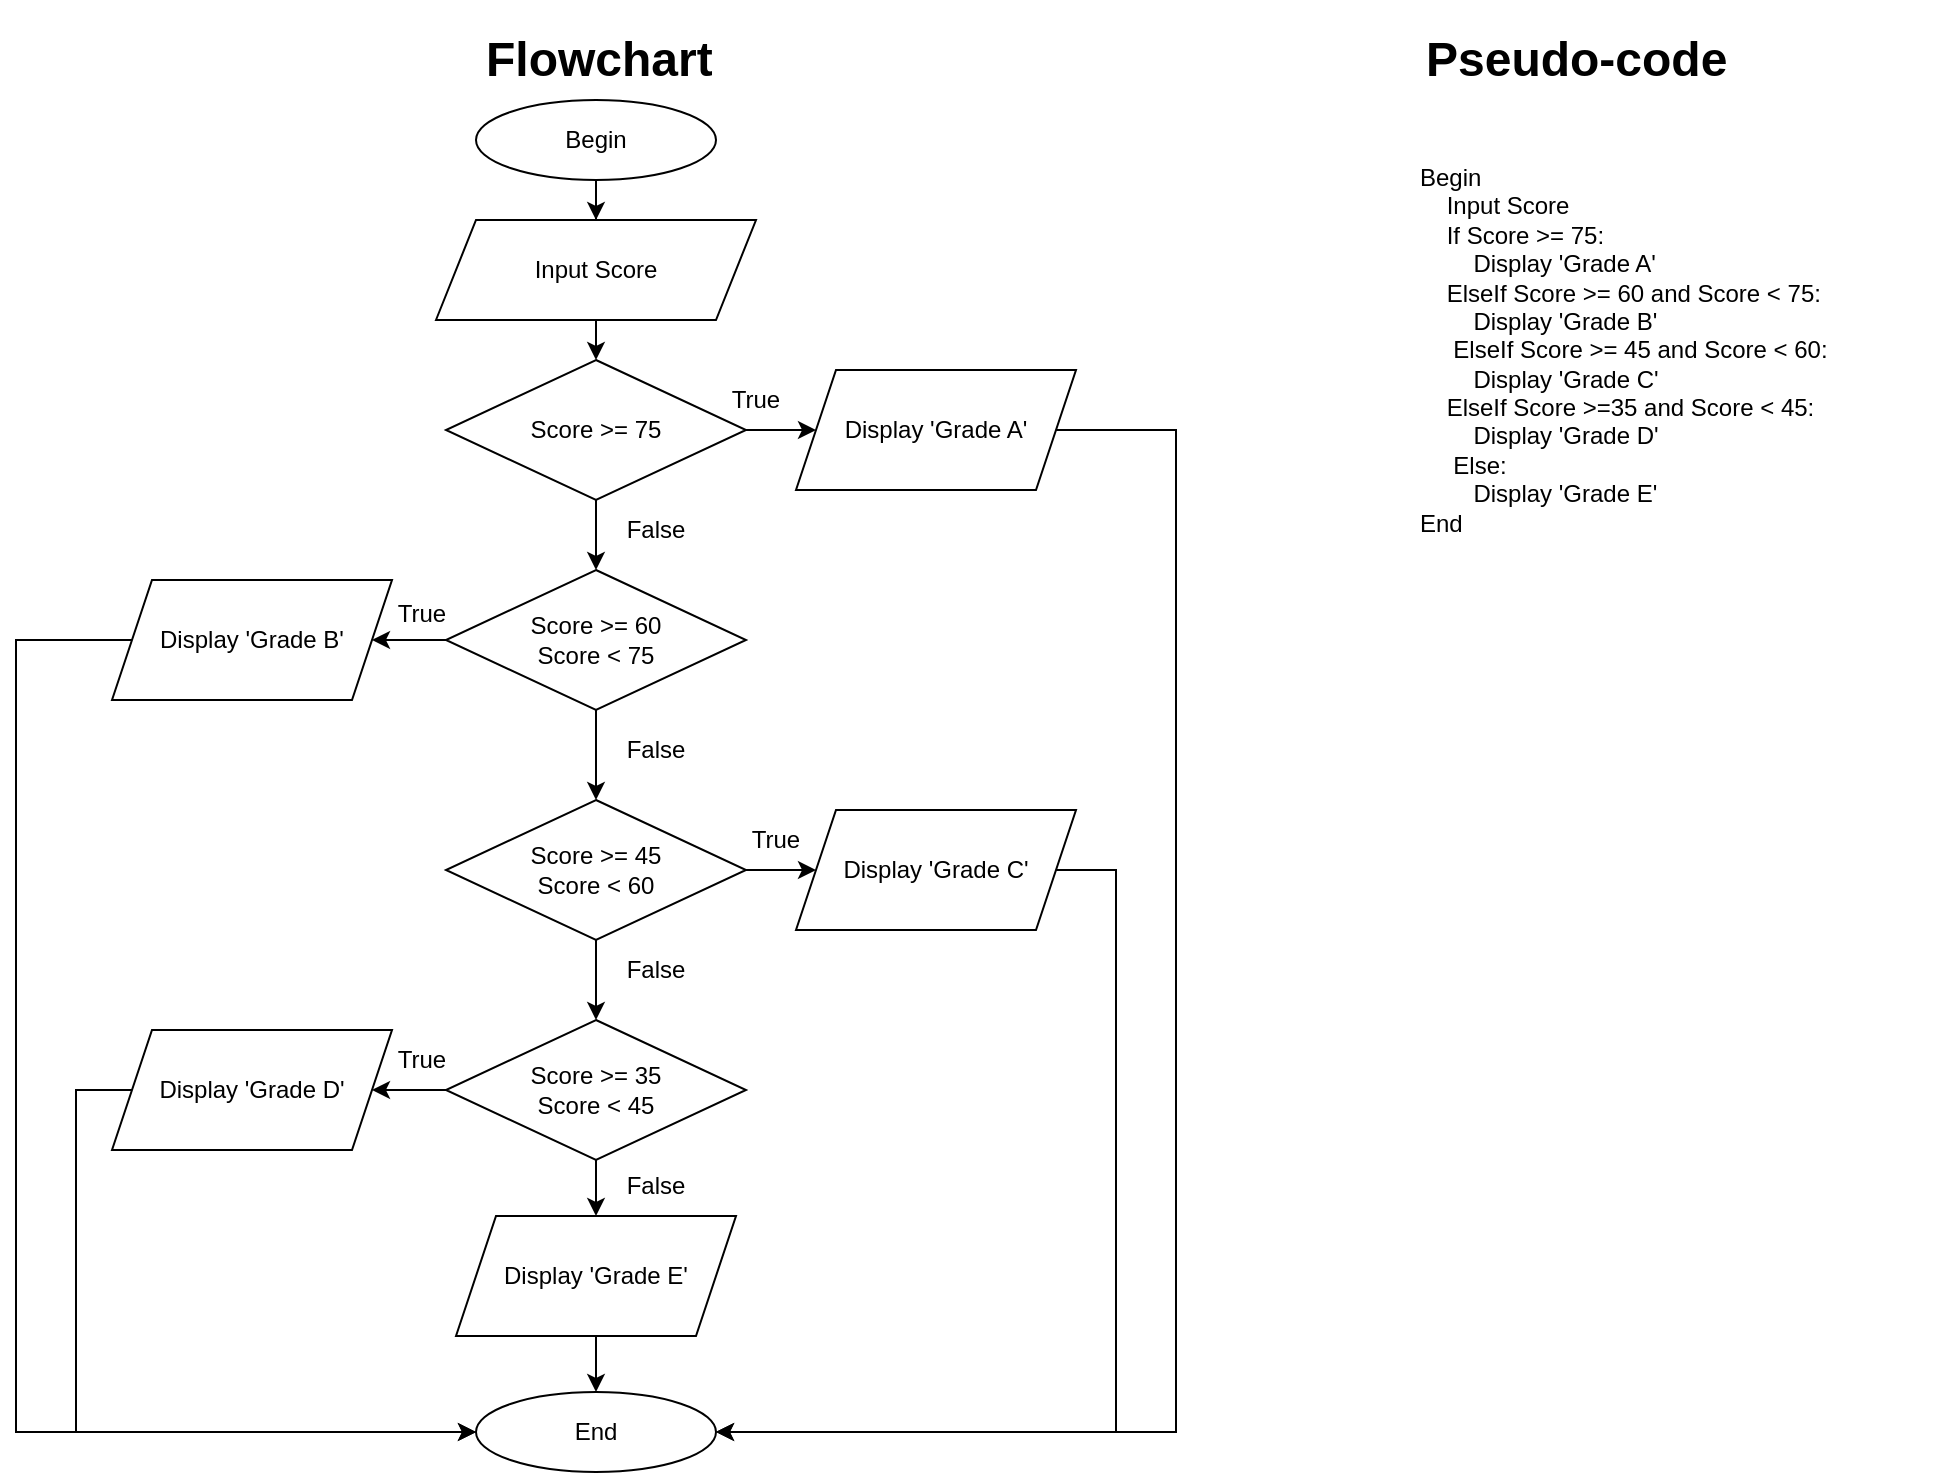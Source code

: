 <mxfile version="21.3.7" type="device">
  <diagram name="Page-1" id="edf60f1a-56cd-e834-aa8a-f176f3a09ee4">
    <mxGraphModel dx="2490" dy="727" grid="1" gridSize="10" guides="1" tooltips="1" connect="1" arrows="1" fold="1" page="1" pageScale="1" pageWidth="1100" pageHeight="850" background="#FFFFFF" math="0" shadow="0">
      <root>
        <mxCell id="0" />
        <mxCell id="1" parent="0" />
        <mxCell id="73vk_XXv5r2aGFsTNIzU-1" value="&lt;h1&gt;Flowchart&lt;/h1&gt;" style="text;html=1;strokeColor=none;fillColor=none;spacing=5;spacingTop=-20;whiteSpace=wrap;overflow=hidden;rounded=0;" vertex="1" parent="1">
          <mxGeometry x="210" y="80" width="190" height="40" as="geometry" />
        </mxCell>
        <mxCell id="73vk_XXv5r2aGFsTNIzU-2" value="&lt;h1&gt;Pseudo-code&lt;/h1&gt;" style="text;html=1;strokeColor=none;fillColor=none;spacing=5;spacingTop=-20;whiteSpace=wrap;overflow=hidden;rounded=0;" vertex="1" parent="1">
          <mxGeometry x="680" y="80" width="190" height="40" as="geometry" />
        </mxCell>
        <mxCell id="73vk_XXv5r2aGFsTNIzU-3" value="Begin&lt;br&gt;&lt;span style=&quot;&quot;&gt;&lt;span style=&quot;&quot;&gt;&amp;nbsp;&amp;nbsp;&amp;nbsp;&amp;nbsp;&lt;/span&gt;&lt;/span&gt;Input Score&lt;br&gt;&lt;span style=&quot;&quot;&gt;&lt;span style=&quot;&quot;&gt;&amp;nbsp;&amp;nbsp;&amp;nbsp;&amp;nbsp;&lt;/span&gt;&lt;/span&gt;If Score &amp;gt;= 75:&lt;br&gt;&lt;span style=&quot;&quot;&gt;&lt;span style=&quot;&quot;&gt;&amp;nbsp;&amp;nbsp;&amp;nbsp;&amp;nbsp;&lt;/span&gt;&lt;/span&gt;&lt;span style=&quot;&quot;&gt;&lt;span style=&quot;&quot;&gt;&amp;nbsp;&amp;nbsp;&amp;nbsp;&amp;nbsp;&lt;/span&gt;&lt;/span&gt;Display &#39;Grade A&#39;&lt;br&gt;&amp;nbsp; &amp;nbsp; ElseIf Score &amp;gt;= 60 and Score &amp;lt; 75:&lt;br style=&quot;border-color: var(--border-color);&quot;&gt;&lt;span style=&quot;border-color: var(--border-color);&quot;&gt;&lt;span style=&quot;&quot;&gt;&amp;nbsp;&amp;nbsp;&amp;nbsp;&amp;nbsp;&lt;/span&gt;&lt;/span&gt;&lt;span style=&quot;border-color: var(--border-color);&quot;&gt;&lt;span style=&quot;&quot;&gt;&amp;nbsp;&amp;nbsp;&amp;nbsp;&amp;nbsp;&lt;/span&gt;&lt;/span&gt;Display &#39;Grade B&#39;&lt;br&gt;&amp;nbsp; &amp;nbsp; &amp;nbsp;ElseIf Score &amp;gt;= 45 and Score &amp;lt; 60:&lt;br style=&quot;border-color: var(--border-color);&quot;&gt;&lt;span style=&quot;border-color: var(--border-color);&quot;&gt;&lt;span style=&quot;&quot;&gt;&amp;nbsp;&amp;nbsp;&amp;nbsp;&amp;nbsp;&lt;/span&gt;&lt;/span&gt;&lt;span style=&quot;border-color: var(--border-color);&quot;&gt;&lt;span style=&quot;&quot;&gt;&amp;nbsp;&amp;nbsp;&amp;nbsp;&amp;nbsp;&lt;/span&gt;&lt;/span&gt;Display &#39;Grade C&#39;&lt;br&gt;&amp;nbsp; &amp;nbsp; ElseIf Score &amp;gt;=35 and Score &amp;lt; 45:&lt;br style=&quot;border-color: var(--border-color);&quot;&gt;&lt;span style=&quot;border-color: var(--border-color);&quot;&gt;&lt;span style=&quot;&quot;&gt;&amp;nbsp;&amp;nbsp;&amp;nbsp;&amp;nbsp;&lt;/span&gt;&lt;/span&gt;&lt;span style=&quot;border-color: var(--border-color);&quot;&gt;&lt;span style=&quot;&quot;&gt;&amp;nbsp;&amp;nbsp;&amp;nbsp;&amp;nbsp;&lt;/span&gt;&lt;/span&gt;Display &#39;Grade D&#39;&lt;br&gt;&amp;nbsp; &amp;nbsp; &amp;nbsp;Else:&lt;br style=&quot;border-color: var(--border-color);&quot;&gt;&lt;span style=&quot;border-color: var(--border-color);&quot;&gt;&lt;span style=&quot;&quot;&gt;&amp;nbsp;&amp;nbsp;&amp;nbsp;&amp;nbsp;&lt;/span&gt;&lt;/span&gt;&lt;span style=&quot;border-color: var(--border-color);&quot;&gt;&lt;span style=&quot;&quot;&gt;&amp;nbsp;&amp;nbsp;&amp;nbsp;&amp;nbsp;&lt;/span&gt;&lt;/span&gt;Display &#39;Grade E&#39;&lt;br&gt;End" style="text;html=1;strokeColor=none;fillColor=none;align=left;verticalAlign=middle;whiteSpace=wrap;rounded=0;" vertex="1" parent="1">
          <mxGeometry x="680" y="150" width="270" height="190" as="geometry" />
        </mxCell>
        <mxCell id="73vk_XXv5r2aGFsTNIzU-6" value="" style="edgeStyle=orthogonalEdgeStyle;rounded=0;orthogonalLoop=1;jettySize=auto;html=1;" edge="1" parent="1" source="73vk_XXv5r2aGFsTNIzU-4" target="73vk_XXv5r2aGFsTNIzU-5">
          <mxGeometry relative="1" as="geometry" />
        </mxCell>
        <mxCell id="73vk_XXv5r2aGFsTNIzU-4" value="Begin" style="ellipse;whiteSpace=wrap;html=1;" vertex="1" parent="1">
          <mxGeometry x="210" y="120" width="120" height="40" as="geometry" />
        </mxCell>
        <mxCell id="73vk_XXv5r2aGFsTNIzU-8" style="edgeStyle=orthogonalEdgeStyle;rounded=0;orthogonalLoop=1;jettySize=auto;html=1;exitX=0.5;exitY=1;exitDx=0;exitDy=0;entryX=0.5;entryY=0;entryDx=0;entryDy=0;" edge="1" parent="1" source="73vk_XXv5r2aGFsTNIzU-5" target="73vk_XXv5r2aGFsTNIzU-7">
          <mxGeometry relative="1" as="geometry" />
        </mxCell>
        <mxCell id="73vk_XXv5r2aGFsTNIzU-5" value="Input Score" style="shape=parallelogram;perimeter=parallelogramPerimeter;whiteSpace=wrap;html=1;fixedSize=1;" vertex="1" parent="1">
          <mxGeometry x="190" y="180" width="160" height="50" as="geometry" />
        </mxCell>
        <mxCell id="73vk_XXv5r2aGFsTNIzU-21" value="" style="edgeStyle=orthogonalEdgeStyle;rounded=0;orthogonalLoop=1;jettySize=auto;html=1;" edge="1" parent="1" source="73vk_XXv5r2aGFsTNIzU-7" target="73vk_XXv5r2aGFsTNIzU-10">
          <mxGeometry relative="1" as="geometry" />
        </mxCell>
        <mxCell id="73vk_XXv5r2aGFsTNIzU-23" value="" style="edgeStyle=orthogonalEdgeStyle;rounded=0;orthogonalLoop=1;jettySize=auto;html=1;" edge="1" parent="1" source="73vk_XXv5r2aGFsTNIzU-7" target="73vk_XXv5r2aGFsTNIzU-22">
          <mxGeometry relative="1" as="geometry" />
        </mxCell>
        <mxCell id="73vk_XXv5r2aGFsTNIzU-7" value="Score &amp;gt;= 75" style="rhombus;whiteSpace=wrap;html=1;" vertex="1" parent="1">
          <mxGeometry x="195" y="250" width="150" height="70" as="geometry" />
        </mxCell>
        <mxCell id="73vk_XXv5r2aGFsTNIzU-9" style="edgeStyle=orthogonalEdgeStyle;rounded=0;orthogonalLoop=1;jettySize=auto;html=1;exitX=0.5;exitY=1;exitDx=0;exitDy=0;" edge="1" parent="1" source="73vk_XXv5r2aGFsTNIzU-7" target="73vk_XXv5r2aGFsTNIzU-7">
          <mxGeometry relative="1" as="geometry" />
        </mxCell>
        <mxCell id="73vk_XXv5r2aGFsTNIzU-20" value="" style="edgeStyle=orthogonalEdgeStyle;rounded=0;orthogonalLoop=1;jettySize=auto;html=1;" edge="1" parent="1" source="73vk_XXv5r2aGFsTNIzU-10" target="73vk_XXv5r2aGFsTNIzU-11">
          <mxGeometry relative="1" as="geometry" />
        </mxCell>
        <mxCell id="73vk_XXv5r2aGFsTNIzU-29" value="" style="edgeStyle=orthogonalEdgeStyle;rounded=0;orthogonalLoop=1;jettySize=auto;html=1;" edge="1" parent="1" source="73vk_XXv5r2aGFsTNIzU-10" target="73vk_XXv5r2aGFsTNIzU-24">
          <mxGeometry relative="1" as="geometry" />
        </mxCell>
        <mxCell id="73vk_XXv5r2aGFsTNIzU-10" value="Score &amp;gt;= 60&lt;br&gt;Score &amp;lt; 75" style="rhombus;whiteSpace=wrap;html=1;" vertex="1" parent="1">
          <mxGeometry x="195" y="355" width="150" height="70" as="geometry" />
        </mxCell>
        <mxCell id="73vk_XXv5r2aGFsTNIzU-19" value="" style="edgeStyle=orthogonalEdgeStyle;rounded=0;orthogonalLoop=1;jettySize=auto;html=1;" edge="1" parent="1" source="73vk_XXv5r2aGFsTNIzU-11" target="73vk_XXv5r2aGFsTNIzU-12">
          <mxGeometry relative="1" as="geometry" />
        </mxCell>
        <mxCell id="73vk_XXv5r2aGFsTNIzU-30" value="" style="edgeStyle=orthogonalEdgeStyle;rounded=0;orthogonalLoop=1;jettySize=auto;html=1;" edge="1" parent="1" source="73vk_XXv5r2aGFsTNIzU-11" target="73vk_XXv5r2aGFsTNIzU-25">
          <mxGeometry relative="1" as="geometry" />
        </mxCell>
        <mxCell id="73vk_XXv5r2aGFsTNIzU-11" value="Score &amp;gt;= 45&lt;br&gt;Score &amp;lt; 60" style="rhombus;whiteSpace=wrap;html=1;" vertex="1" parent="1">
          <mxGeometry x="195" y="470" width="150" height="70" as="geometry" />
        </mxCell>
        <mxCell id="73vk_XXv5r2aGFsTNIzU-33" value="" style="edgeStyle=orthogonalEdgeStyle;rounded=0;orthogonalLoop=1;jettySize=auto;html=1;" edge="1" parent="1" source="73vk_XXv5r2aGFsTNIzU-12" target="73vk_XXv5r2aGFsTNIzU-26">
          <mxGeometry relative="1" as="geometry" />
        </mxCell>
        <mxCell id="73vk_XXv5r2aGFsTNIzU-48" style="edgeStyle=orthogonalEdgeStyle;rounded=0;orthogonalLoop=1;jettySize=auto;html=1;exitX=0.5;exitY=1;exitDx=0;exitDy=0;entryX=0.5;entryY=0;entryDx=0;entryDy=0;" edge="1" parent="1" source="73vk_XXv5r2aGFsTNIzU-12" target="73vk_XXv5r2aGFsTNIzU-27">
          <mxGeometry relative="1" as="geometry" />
        </mxCell>
        <mxCell id="73vk_XXv5r2aGFsTNIzU-12" value="Score &amp;gt;= 35&lt;br&gt;Score &amp;lt; 45" style="rhombus;whiteSpace=wrap;html=1;" vertex="1" parent="1">
          <mxGeometry x="195" y="580" width="150" height="70" as="geometry" />
        </mxCell>
        <mxCell id="73vk_XXv5r2aGFsTNIzU-15" value="End" style="ellipse;whiteSpace=wrap;html=1;" vertex="1" parent="1">
          <mxGeometry x="210" y="766" width="120" height="40" as="geometry" />
        </mxCell>
        <mxCell id="73vk_XXv5r2aGFsTNIzU-36" style="edgeStyle=orthogonalEdgeStyle;rounded=0;orthogonalLoop=1;jettySize=auto;html=1;exitX=1;exitY=0.5;exitDx=0;exitDy=0;entryX=1;entryY=0.5;entryDx=0;entryDy=0;" edge="1" parent="1" source="73vk_XXv5r2aGFsTNIzU-22" target="73vk_XXv5r2aGFsTNIzU-15">
          <mxGeometry relative="1" as="geometry">
            <Array as="points">
              <mxPoint x="560" y="285" />
              <mxPoint x="560" y="786" />
            </Array>
          </mxGeometry>
        </mxCell>
        <mxCell id="73vk_XXv5r2aGFsTNIzU-22" value="Display &#39;Grade A&#39;" style="shape=parallelogram;perimeter=parallelogramPerimeter;whiteSpace=wrap;html=1;fixedSize=1;" vertex="1" parent="1">
          <mxGeometry x="370" y="255" width="140" height="60" as="geometry" />
        </mxCell>
        <mxCell id="73vk_XXv5r2aGFsTNIzU-38" style="edgeStyle=orthogonalEdgeStyle;rounded=0;orthogonalLoop=1;jettySize=auto;html=1;exitX=0;exitY=0.5;exitDx=0;exitDy=0;entryX=0;entryY=0.5;entryDx=0;entryDy=0;" edge="1" parent="1" source="73vk_XXv5r2aGFsTNIzU-24" target="73vk_XXv5r2aGFsTNIzU-15">
          <mxGeometry relative="1" as="geometry">
            <Array as="points">
              <mxPoint x="-20" y="390" />
              <mxPoint x="-20" y="786" />
            </Array>
          </mxGeometry>
        </mxCell>
        <mxCell id="73vk_XXv5r2aGFsTNIzU-24" value="Display &#39;Grade B&#39;" style="shape=parallelogram;perimeter=parallelogramPerimeter;whiteSpace=wrap;html=1;fixedSize=1;" vertex="1" parent="1">
          <mxGeometry x="28" y="360" width="140" height="60" as="geometry" />
        </mxCell>
        <mxCell id="73vk_XXv5r2aGFsTNIzU-35" style="edgeStyle=orthogonalEdgeStyle;rounded=0;orthogonalLoop=1;jettySize=auto;html=1;exitX=1;exitY=0.5;exitDx=0;exitDy=0;entryX=1;entryY=0.5;entryDx=0;entryDy=0;" edge="1" parent="1" source="73vk_XXv5r2aGFsTNIzU-25" target="73vk_XXv5r2aGFsTNIzU-15">
          <mxGeometry relative="1" as="geometry">
            <Array as="points">
              <mxPoint x="530" y="505" />
              <mxPoint x="530" y="786" />
            </Array>
          </mxGeometry>
        </mxCell>
        <mxCell id="73vk_XXv5r2aGFsTNIzU-25" value="Display &#39;Grade C&#39;" style="shape=parallelogram;perimeter=parallelogramPerimeter;whiteSpace=wrap;html=1;fixedSize=1;" vertex="1" parent="1">
          <mxGeometry x="370" y="475" width="140" height="60" as="geometry" />
        </mxCell>
        <mxCell id="73vk_XXv5r2aGFsTNIzU-37" style="edgeStyle=orthogonalEdgeStyle;rounded=0;orthogonalLoop=1;jettySize=auto;html=1;exitX=0;exitY=0.5;exitDx=0;exitDy=0;entryX=0;entryY=0.5;entryDx=0;entryDy=0;" edge="1" parent="1" source="73vk_XXv5r2aGFsTNIzU-26" target="73vk_XXv5r2aGFsTNIzU-15">
          <mxGeometry relative="1" as="geometry">
            <Array as="points">
              <mxPoint x="10" y="615" />
              <mxPoint x="10" y="786" />
            </Array>
          </mxGeometry>
        </mxCell>
        <mxCell id="73vk_XXv5r2aGFsTNIzU-26" value="Display &#39;Grade D&#39;" style="shape=parallelogram;perimeter=parallelogramPerimeter;whiteSpace=wrap;html=1;fixedSize=1;" vertex="1" parent="1">
          <mxGeometry x="28" y="585" width="140" height="60" as="geometry" />
        </mxCell>
        <mxCell id="73vk_XXv5r2aGFsTNIzU-45" value="" style="edgeStyle=orthogonalEdgeStyle;rounded=0;orthogonalLoop=1;jettySize=auto;html=1;" edge="1" parent="1" source="73vk_XXv5r2aGFsTNIzU-27" target="73vk_XXv5r2aGFsTNIzU-15">
          <mxGeometry relative="1" as="geometry" />
        </mxCell>
        <mxCell id="73vk_XXv5r2aGFsTNIzU-27" value="Display &#39;Grade E&#39;" style="shape=parallelogram;perimeter=parallelogramPerimeter;whiteSpace=wrap;html=1;fixedSize=1;" vertex="1" parent="1">
          <mxGeometry x="200" y="678" width="140" height="60" as="geometry" />
        </mxCell>
        <mxCell id="73vk_XXv5r2aGFsTNIzU-39" value="True" style="text;html=1;strokeColor=none;fillColor=none;align=center;verticalAlign=middle;whiteSpace=wrap;rounded=0;" vertex="1" parent="1">
          <mxGeometry x="320" y="255" width="60" height="30" as="geometry" />
        </mxCell>
        <mxCell id="73vk_XXv5r2aGFsTNIzU-40" value="False" style="text;html=1;strokeColor=none;fillColor=none;align=center;verticalAlign=middle;whiteSpace=wrap;rounded=0;" vertex="1" parent="1">
          <mxGeometry x="270" y="320" width="60" height="30" as="geometry" />
        </mxCell>
        <mxCell id="73vk_XXv5r2aGFsTNIzU-41" value="False" style="text;html=1;strokeColor=none;fillColor=none;align=center;verticalAlign=middle;whiteSpace=wrap;rounded=0;" vertex="1" parent="1">
          <mxGeometry x="270" y="430" width="60" height="30" as="geometry" />
        </mxCell>
        <mxCell id="73vk_XXv5r2aGFsTNIzU-42" value="False" style="text;html=1;strokeColor=none;fillColor=none;align=center;verticalAlign=middle;whiteSpace=wrap;rounded=0;" vertex="1" parent="1">
          <mxGeometry x="270" y="540" width="60" height="30" as="geometry" />
        </mxCell>
        <mxCell id="73vk_XXv5r2aGFsTNIzU-43" value="False" style="text;html=1;strokeColor=none;fillColor=none;align=center;verticalAlign=middle;whiteSpace=wrap;rounded=0;" vertex="1" parent="1">
          <mxGeometry x="270" y="648" width="60" height="30" as="geometry" />
        </mxCell>
        <mxCell id="73vk_XXv5r2aGFsTNIzU-49" value="True" style="text;html=1;strokeColor=none;fillColor=none;align=center;verticalAlign=middle;whiteSpace=wrap;rounded=0;" vertex="1" parent="1">
          <mxGeometry x="330" y="475" width="60" height="30" as="geometry" />
        </mxCell>
        <mxCell id="73vk_XXv5r2aGFsTNIzU-50" value="True" style="text;html=1;strokeColor=none;fillColor=none;align=center;verticalAlign=middle;whiteSpace=wrap;rounded=0;" vertex="1" parent="1">
          <mxGeometry x="153" y="362" width="60" height="30" as="geometry" />
        </mxCell>
        <mxCell id="73vk_XXv5r2aGFsTNIzU-51" value="True" style="text;html=1;strokeColor=none;fillColor=none;align=center;verticalAlign=middle;whiteSpace=wrap;rounded=0;" vertex="1" parent="1">
          <mxGeometry x="153" y="585" width="60" height="30" as="geometry" />
        </mxCell>
      </root>
    </mxGraphModel>
  </diagram>
</mxfile>
